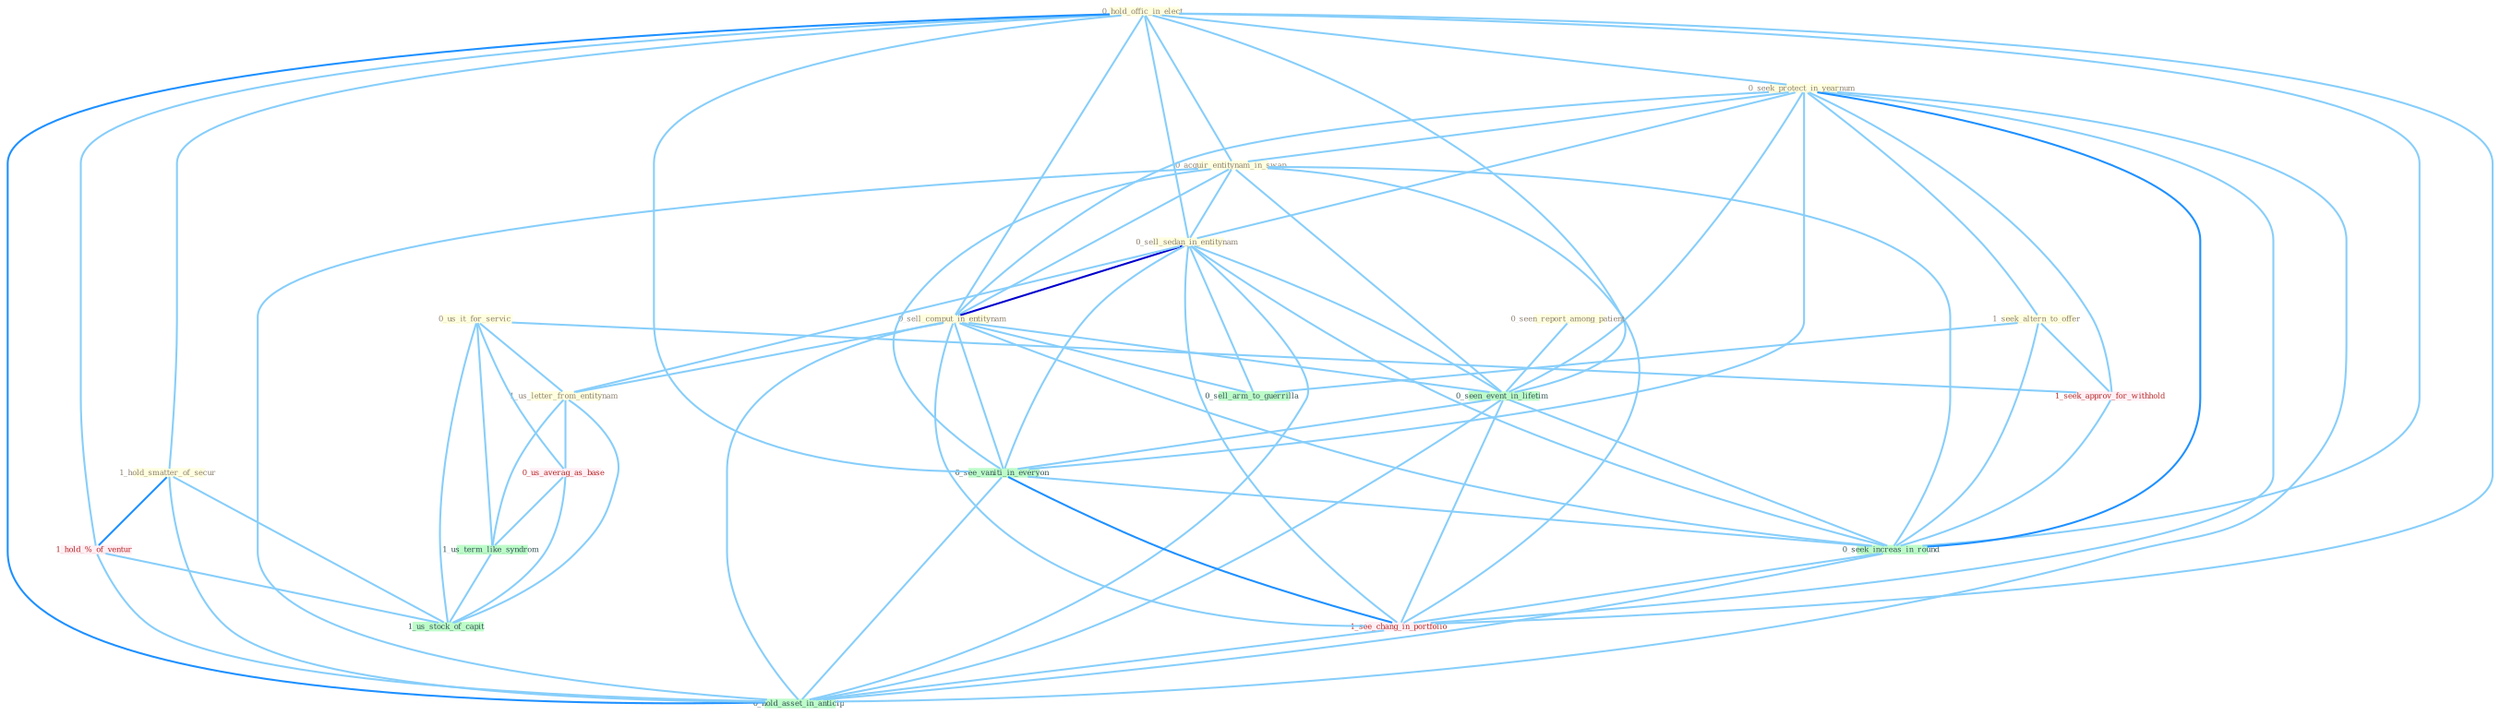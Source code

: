 Graph G{ 
    node
    [shape=polygon,style=filled,width=.5,height=.06,color="#BDFCC9",fixedsize=true,fontsize=4,
    fontcolor="#2f4f4f"];
    {node
    [color="#ffffe0", fontcolor="#8b7d6b"] "0_hold_offic_in_elect " "0_us_it_for_servic " "0_seek_protect_in_yearnum " "0_acquir_entitynam_in_swap " "0_sell_sedan_in_entitynam " "0_sell_comput_in_entitynam " "1_hold_smatter_of_secur " "0_seen_report_among_patient " "1_us_letter_from_entitynam " "1_seek_altern_to_offer "}
{node [color="#fff0f5", fontcolor="#b22222"] "0_us_averag_as_base " "1_seek_approv_for_withhold " "1_hold_%_of_ventur " "1_see_chang_in_portfolio "}
edge [color="#B0E2FF"];

	"0_hold_offic_in_elect " -- "0_seek_protect_in_yearnum " [w="1", color="#87cefa" ];
	"0_hold_offic_in_elect " -- "0_acquir_entitynam_in_swap " [w="1", color="#87cefa" ];
	"0_hold_offic_in_elect " -- "0_sell_sedan_in_entitynam " [w="1", color="#87cefa" ];
	"0_hold_offic_in_elect " -- "0_sell_comput_in_entitynam " [w="1", color="#87cefa" ];
	"0_hold_offic_in_elect " -- "1_hold_smatter_of_secur " [w="1", color="#87cefa" ];
	"0_hold_offic_in_elect " -- "0_seen_event_in_lifetim " [w="1", color="#87cefa" ];
	"0_hold_offic_in_elect " -- "1_hold_%_of_ventur " [w="1", color="#87cefa" ];
	"0_hold_offic_in_elect " -- "0_see_vaniti_in_everyon " [w="1", color="#87cefa" ];
	"0_hold_offic_in_elect " -- "0_seek_increas_in_round " [w="1", color="#87cefa" ];
	"0_hold_offic_in_elect " -- "1_see_chang_in_portfolio " [w="1", color="#87cefa" ];
	"0_hold_offic_in_elect " -- "0_hold_asset_in_anticip " [w="2", color="#1e90ff" , len=0.8];
	"0_us_it_for_servic " -- "1_us_letter_from_entitynam " [w="1", color="#87cefa" ];
	"0_us_it_for_servic " -- "0_us_averag_as_base " [w="1", color="#87cefa" ];
	"0_us_it_for_servic " -- "1_us_term_like_syndrom " [w="1", color="#87cefa" ];
	"0_us_it_for_servic " -- "1_seek_approv_for_withhold " [w="1", color="#87cefa" ];
	"0_us_it_for_servic " -- "1_us_stock_of_capit " [w="1", color="#87cefa" ];
	"0_seek_protect_in_yearnum " -- "0_acquir_entitynam_in_swap " [w="1", color="#87cefa" ];
	"0_seek_protect_in_yearnum " -- "0_sell_sedan_in_entitynam " [w="1", color="#87cefa" ];
	"0_seek_protect_in_yearnum " -- "0_sell_comput_in_entitynam " [w="1", color="#87cefa" ];
	"0_seek_protect_in_yearnum " -- "1_seek_altern_to_offer " [w="1", color="#87cefa" ];
	"0_seek_protect_in_yearnum " -- "0_seen_event_in_lifetim " [w="1", color="#87cefa" ];
	"0_seek_protect_in_yearnum " -- "1_seek_approv_for_withhold " [w="1", color="#87cefa" ];
	"0_seek_protect_in_yearnum " -- "0_see_vaniti_in_everyon " [w="1", color="#87cefa" ];
	"0_seek_protect_in_yearnum " -- "0_seek_increas_in_round " [w="2", color="#1e90ff" , len=0.8];
	"0_seek_protect_in_yearnum " -- "1_see_chang_in_portfolio " [w="1", color="#87cefa" ];
	"0_seek_protect_in_yearnum " -- "0_hold_asset_in_anticip " [w="1", color="#87cefa" ];
	"0_acquir_entitynam_in_swap " -- "0_sell_sedan_in_entitynam " [w="1", color="#87cefa" ];
	"0_acquir_entitynam_in_swap " -- "0_sell_comput_in_entitynam " [w="1", color="#87cefa" ];
	"0_acquir_entitynam_in_swap " -- "0_seen_event_in_lifetim " [w="1", color="#87cefa" ];
	"0_acquir_entitynam_in_swap " -- "0_see_vaniti_in_everyon " [w="1", color="#87cefa" ];
	"0_acquir_entitynam_in_swap " -- "0_seek_increas_in_round " [w="1", color="#87cefa" ];
	"0_acquir_entitynam_in_swap " -- "1_see_chang_in_portfolio " [w="1", color="#87cefa" ];
	"0_acquir_entitynam_in_swap " -- "0_hold_asset_in_anticip " [w="1", color="#87cefa" ];
	"0_sell_sedan_in_entitynam " -- "0_sell_comput_in_entitynam " [w="3", color="#0000cd" , len=0.6];
	"0_sell_sedan_in_entitynam " -- "1_us_letter_from_entitynam " [w="1", color="#87cefa" ];
	"0_sell_sedan_in_entitynam " -- "0_seen_event_in_lifetim " [w="1", color="#87cefa" ];
	"0_sell_sedan_in_entitynam " -- "0_see_vaniti_in_everyon " [w="1", color="#87cefa" ];
	"0_sell_sedan_in_entitynam " -- "0_sell_arm_to_guerrilla " [w="1", color="#87cefa" ];
	"0_sell_sedan_in_entitynam " -- "0_seek_increas_in_round " [w="1", color="#87cefa" ];
	"0_sell_sedan_in_entitynam " -- "1_see_chang_in_portfolio " [w="1", color="#87cefa" ];
	"0_sell_sedan_in_entitynam " -- "0_hold_asset_in_anticip " [w="1", color="#87cefa" ];
	"0_sell_comput_in_entitynam " -- "1_us_letter_from_entitynam " [w="1", color="#87cefa" ];
	"0_sell_comput_in_entitynam " -- "0_seen_event_in_lifetim " [w="1", color="#87cefa" ];
	"0_sell_comput_in_entitynam " -- "0_see_vaniti_in_everyon " [w="1", color="#87cefa" ];
	"0_sell_comput_in_entitynam " -- "0_sell_arm_to_guerrilla " [w="1", color="#87cefa" ];
	"0_sell_comput_in_entitynam " -- "0_seek_increas_in_round " [w="1", color="#87cefa" ];
	"0_sell_comput_in_entitynam " -- "1_see_chang_in_portfolio " [w="1", color="#87cefa" ];
	"0_sell_comput_in_entitynam " -- "0_hold_asset_in_anticip " [w="1", color="#87cefa" ];
	"1_hold_smatter_of_secur " -- "1_hold_%_of_ventur " [w="2", color="#1e90ff" , len=0.8];
	"1_hold_smatter_of_secur " -- "1_us_stock_of_capit " [w="1", color="#87cefa" ];
	"1_hold_smatter_of_secur " -- "0_hold_asset_in_anticip " [w="1", color="#87cefa" ];
	"0_seen_report_among_patient " -- "0_seen_event_in_lifetim " [w="1", color="#87cefa" ];
	"1_us_letter_from_entitynam " -- "0_us_averag_as_base " [w="1", color="#87cefa" ];
	"1_us_letter_from_entitynam " -- "1_us_term_like_syndrom " [w="1", color="#87cefa" ];
	"1_us_letter_from_entitynam " -- "1_us_stock_of_capit " [w="1", color="#87cefa" ];
	"1_seek_altern_to_offer " -- "1_seek_approv_for_withhold " [w="1", color="#87cefa" ];
	"1_seek_altern_to_offer " -- "0_sell_arm_to_guerrilla " [w="1", color="#87cefa" ];
	"1_seek_altern_to_offer " -- "0_seek_increas_in_round " [w="1", color="#87cefa" ];
	"0_seen_event_in_lifetim " -- "0_see_vaniti_in_everyon " [w="1", color="#87cefa" ];
	"0_seen_event_in_lifetim " -- "0_seek_increas_in_round " [w="1", color="#87cefa" ];
	"0_seen_event_in_lifetim " -- "1_see_chang_in_portfolio " [w="1", color="#87cefa" ];
	"0_seen_event_in_lifetim " -- "0_hold_asset_in_anticip " [w="1", color="#87cefa" ];
	"0_us_averag_as_base " -- "1_us_term_like_syndrom " [w="1", color="#87cefa" ];
	"0_us_averag_as_base " -- "1_us_stock_of_capit " [w="1", color="#87cefa" ];
	"1_us_term_like_syndrom " -- "1_us_stock_of_capit " [w="1", color="#87cefa" ];
	"1_seek_approv_for_withhold " -- "0_seek_increas_in_round " [w="1", color="#87cefa" ];
	"1_hold_%_of_ventur " -- "1_us_stock_of_capit " [w="1", color="#87cefa" ];
	"1_hold_%_of_ventur " -- "0_hold_asset_in_anticip " [w="1", color="#87cefa" ];
	"0_see_vaniti_in_everyon " -- "0_seek_increas_in_round " [w="1", color="#87cefa" ];
	"0_see_vaniti_in_everyon " -- "1_see_chang_in_portfolio " [w="2", color="#1e90ff" , len=0.8];
	"0_see_vaniti_in_everyon " -- "0_hold_asset_in_anticip " [w="1", color="#87cefa" ];
	"0_seek_increas_in_round " -- "1_see_chang_in_portfolio " [w="1", color="#87cefa" ];
	"0_seek_increas_in_round " -- "0_hold_asset_in_anticip " [w="1", color="#87cefa" ];
	"1_see_chang_in_portfolio " -- "0_hold_asset_in_anticip " [w="1", color="#87cefa" ];
}